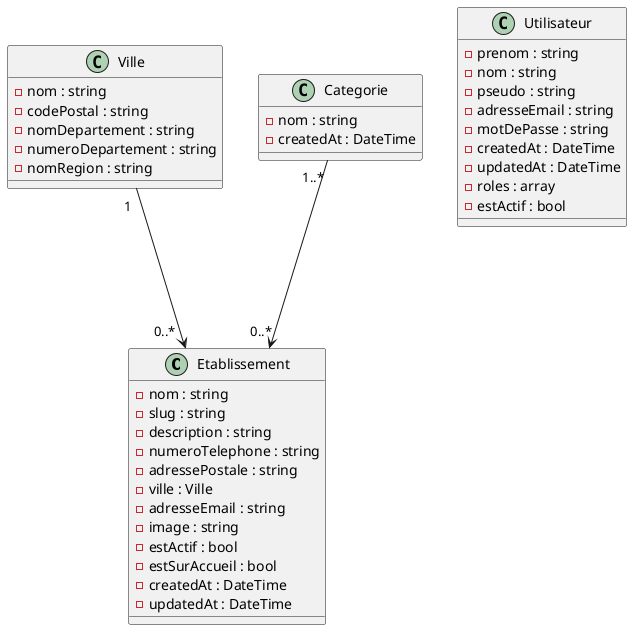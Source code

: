 @startuml
'https://plantuml.com/class-diagram

class Etablissement {
    - nom : string
    - slug : string
    - description : string
    - numeroTelephone : string
    - adressePostale : string
    - ville : Ville
    - adresseEmail : string
    - image : string
    - estActif : bool
    - estSurAccueil : bool
    - createdAt : DateTime
    - updatedAt : DateTime
}

class Ville {

    - nom : string
    - codePostal : string
    - nomDepartement : string
    - numeroDepartement : string
    - nomRegion : string

}

class Categorie {

    - nom : string
    - createdAt : DateTime

}

class Utilisateur {

    - prenom : string
    - nom : string
    - pseudo : string
    - adresseEmail : string
    - motDePasse : string
    - createdAt : DateTime
    - updatedAt : DateTime
    - roles : array
    - estActif : bool

}

Ville "1  " ---> "0..*  " Etablissement
Categorie "1..*" ---> "0..*" Etablissement


@enduml